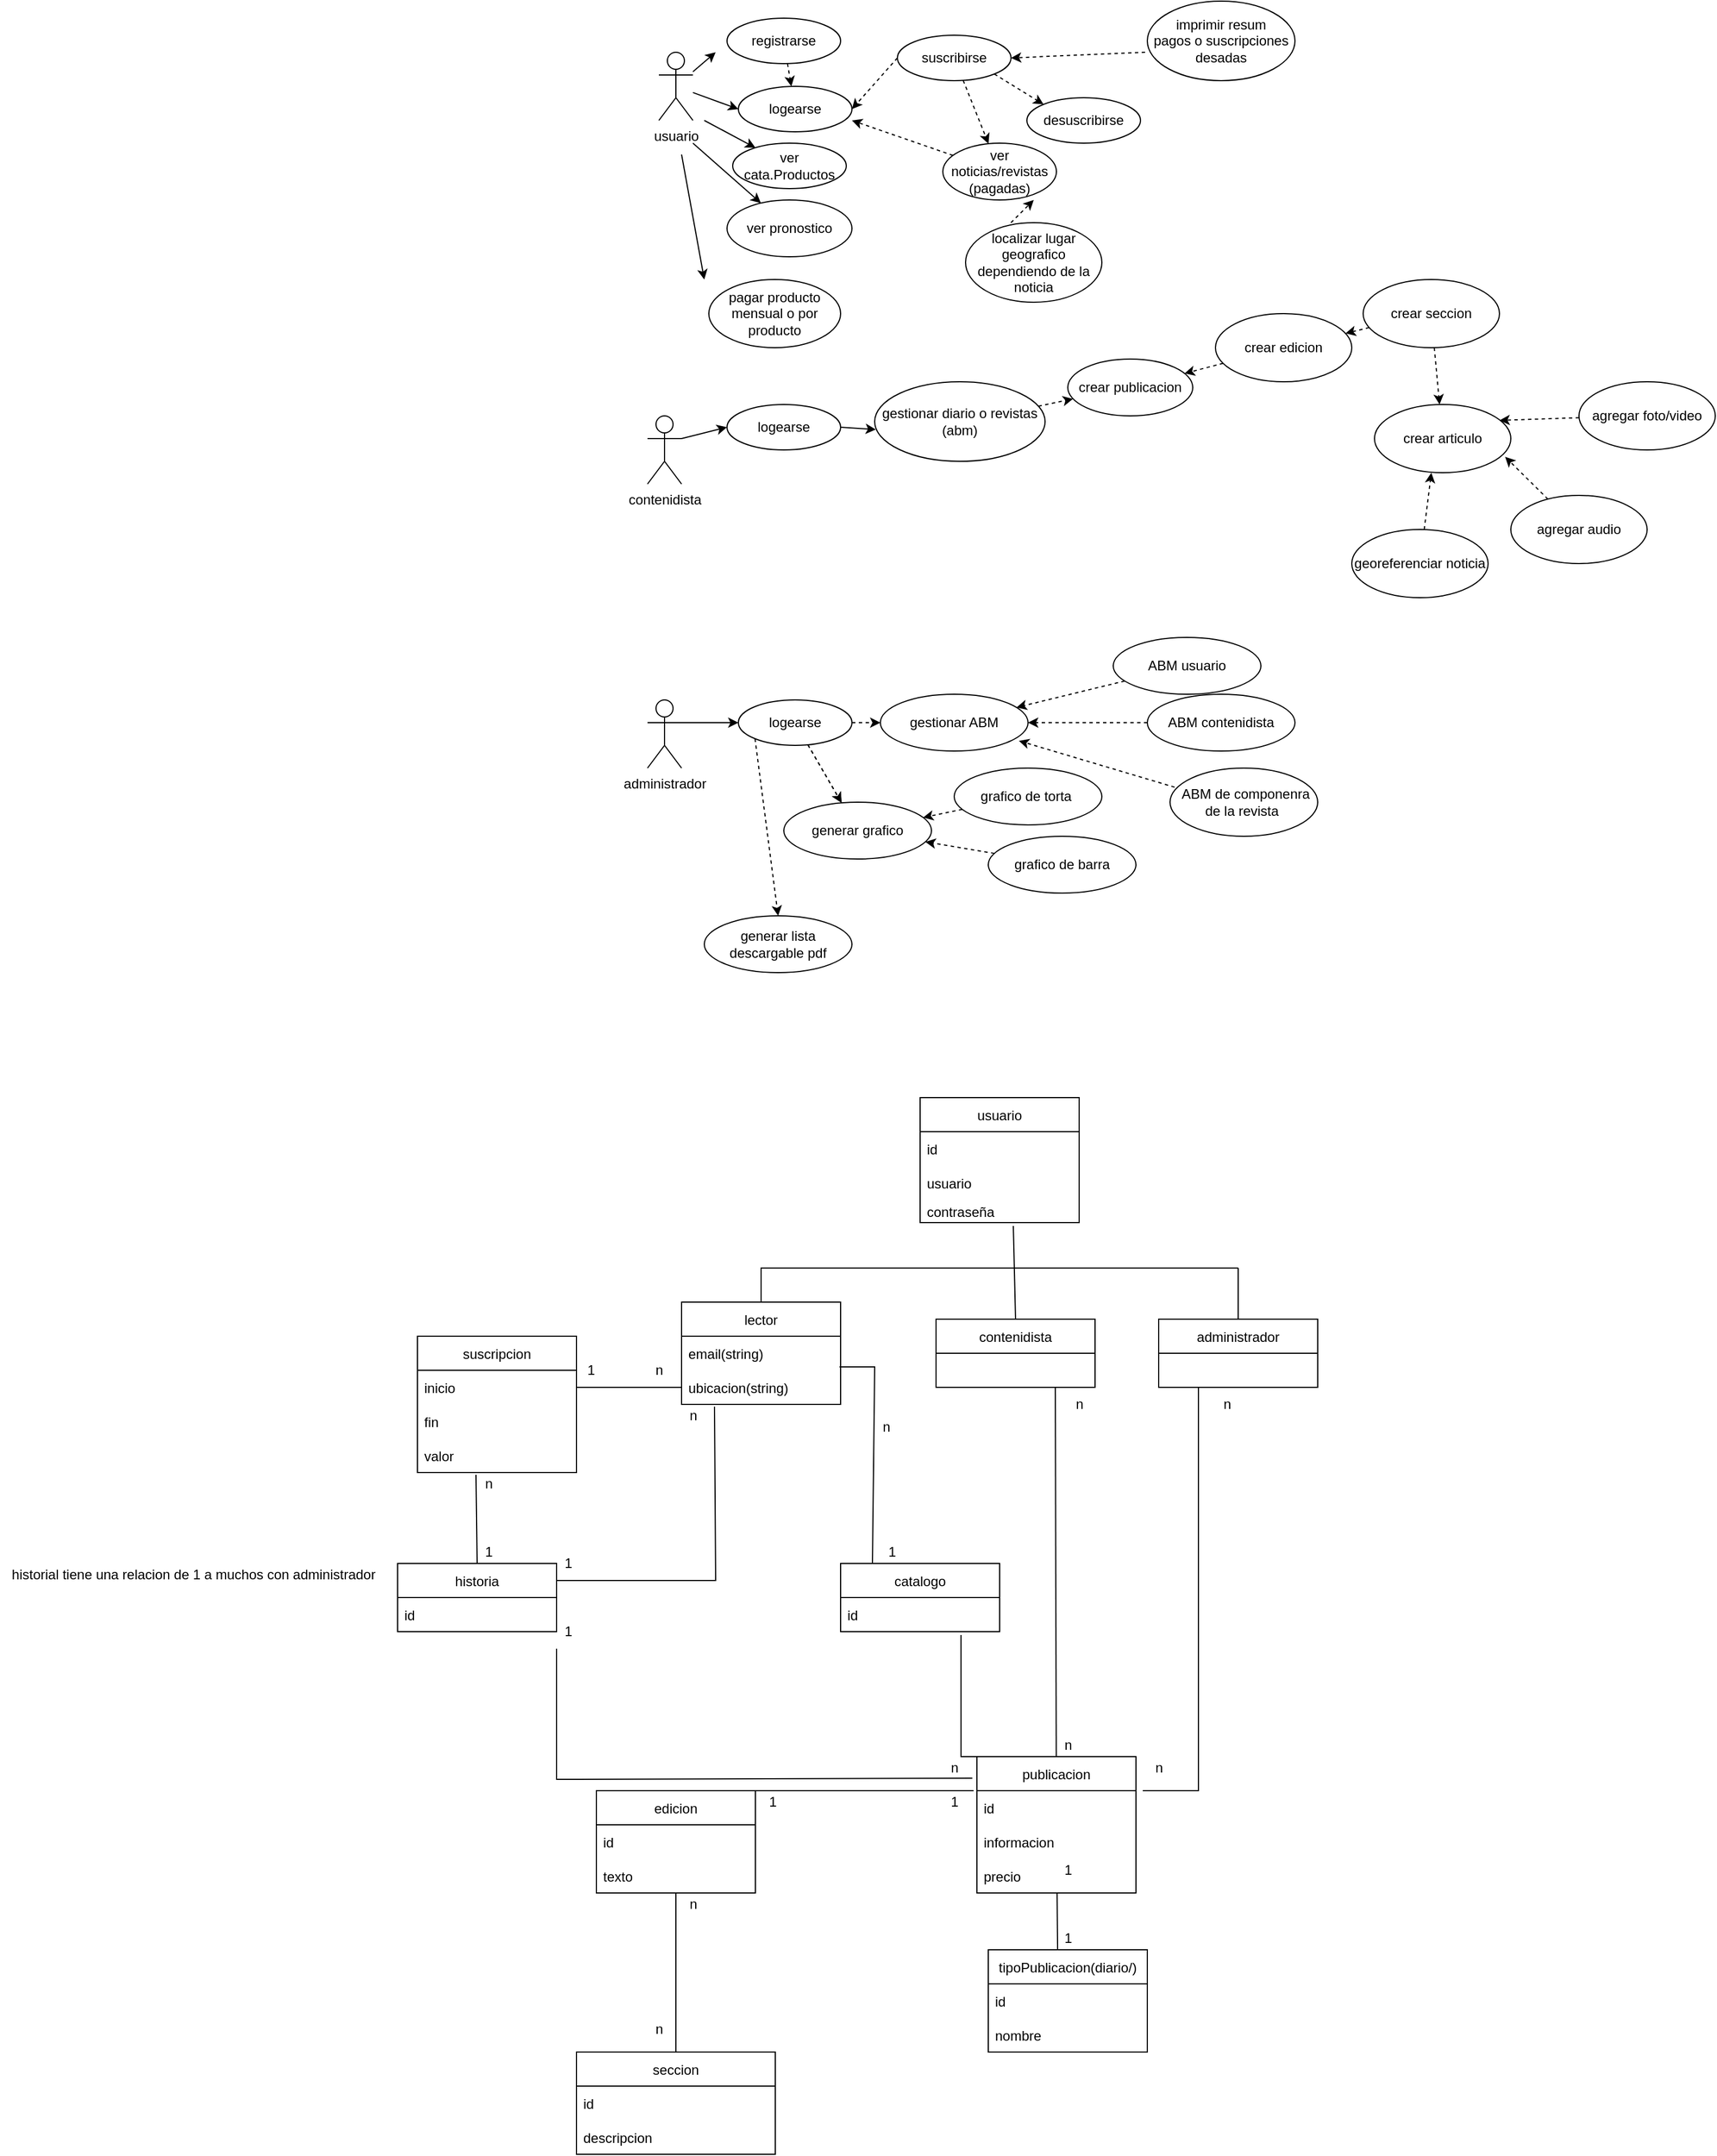 <mxfile version="18.1.1" type="device"><diagram id="THn4o8wY6ySCoIW1aiq6" name="Page-1"><mxGraphModel dx="1664" dy="442" grid="1" gridSize="10" guides="1" tooltips="1" connect="1" arrows="1" fold="1" page="1" pageScale="1" pageWidth="827" pageHeight="1169" math="0" shadow="0"><root><mxCell id="0"/><mxCell id="1" parent="0"/><mxCell id="rPVQIEFr-Kwsjh4Wo6Wj-1" value="usuario" style="shape=umlActor;verticalLabelPosition=bottom;verticalAlign=top;html=1;outlineConnect=0;" vertex="1" parent="1"><mxGeometry x="30" y="50" width="30" height="60" as="geometry"/></mxCell><mxCell id="rPVQIEFr-Kwsjh4Wo6Wj-22" value="" style="edgeStyle=none;rounded=0;orthogonalLoop=1;jettySize=auto;html=1;dashed=1;startArrow=none;startFill=0;" edge="1" parent="1" source="rPVQIEFr-Kwsjh4Wo6Wj-3" target="rPVQIEFr-Kwsjh4Wo6Wj-4"><mxGeometry relative="1" as="geometry"/></mxCell><mxCell id="rPVQIEFr-Kwsjh4Wo6Wj-3" value="registrarse" style="ellipse;whiteSpace=wrap;html=1;align=center;newEdgeStyle={&quot;edgeStyle&quot;:&quot;entityRelationEdgeStyle&quot;,&quot;startArrow&quot;:&quot;none&quot;,&quot;endArrow&quot;:&quot;none&quot;,&quot;segment&quot;:10,&quot;curved&quot;:1};treeFolding=1;treeMoving=1;" vertex="1" parent="1"><mxGeometry x="90" y="20" width="100" height="40" as="geometry"/></mxCell><mxCell id="rPVQIEFr-Kwsjh4Wo6Wj-4" value="logearse" style="ellipse;whiteSpace=wrap;html=1;align=center;newEdgeStyle={&quot;edgeStyle&quot;:&quot;entityRelationEdgeStyle&quot;,&quot;startArrow&quot;:&quot;none&quot;,&quot;endArrow&quot;:&quot;none&quot;,&quot;segment&quot;:10,&quot;curved&quot;:1};treeFolding=1;treeMoving=1;" vertex="1" parent="1"><mxGeometry x="100" y="80" width="100" height="40" as="geometry"/></mxCell><mxCell id="rPVQIEFr-Kwsjh4Wo6Wj-5" value="ver cata.Productos" style="ellipse;whiteSpace=wrap;html=1;align=center;newEdgeStyle={&quot;edgeStyle&quot;:&quot;entityRelationEdgeStyle&quot;,&quot;startArrow&quot;:&quot;none&quot;,&quot;endArrow&quot;:&quot;none&quot;,&quot;segment&quot;:10,&quot;curved&quot;:1};treeFolding=1;treeMoving=1;" vertex="1" parent="1"><mxGeometry x="95" y="130" width="100" height="40" as="geometry"/></mxCell><mxCell id="rPVQIEFr-Kwsjh4Wo6Wj-26" value="" style="edgeStyle=none;rounded=0;orthogonalLoop=1;jettySize=auto;html=1;dashed=1;startArrow=none;startFill=0;" edge="1" parent="1" source="rPVQIEFr-Kwsjh4Wo6Wj-6" target="rPVQIEFr-Kwsjh4Wo6Wj-9"><mxGeometry relative="1" as="geometry"/></mxCell><mxCell id="rPVQIEFr-Kwsjh4Wo6Wj-6" value="suscribirse" style="ellipse;whiteSpace=wrap;html=1;align=center;newEdgeStyle={&quot;edgeStyle&quot;:&quot;entityRelationEdgeStyle&quot;,&quot;startArrow&quot;:&quot;none&quot;,&quot;endArrow&quot;:&quot;none&quot;,&quot;segment&quot;:10,&quot;curved&quot;:1};treeFolding=1;treeMoving=1;" vertex="1" parent="1"><mxGeometry x="240" y="35" width="100" height="40" as="geometry"/></mxCell><mxCell id="rPVQIEFr-Kwsjh4Wo6Wj-7" value="desuscribirse" style="ellipse;whiteSpace=wrap;html=1;align=center;newEdgeStyle={&quot;edgeStyle&quot;:&quot;entityRelationEdgeStyle&quot;,&quot;startArrow&quot;:&quot;none&quot;,&quot;endArrow&quot;:&quot;none&quot;,&quot;segment&quot;:10,&quot;curved&quot;:1};treeFolding=1;treeMoving=1;" vertex="1" parent="1"><mxGeometry x="354" y="90" width="100" height="40" as="geometry"/></mxCell><mxCell id="rPVQIEFr-Kwsjh4Wo6Wj-8" value="pagar producto mensual o por producto" style="ellipse;whiteSpace=wrap;html=1;align=center;newEdgeStyle={&quot;edgeStyle&quot;:&quot;entityRelationEdgeStyle&quot;,&quot;startArrow&quot;:&quot;none&quot;,&quot;endArrow&quot;:&quot;none&quot;,&quot;segment&quot;:10,&quot;curved&quot;:1};treeFolding=1;treeMoving=1;" vertex="1" parent="1"><mxGeometry x="74" y="250" width="116" height="60" as="geometry"/></mxCell><mxCell id="rPVQIEFr-Kwsjh4Wo6Wj-25" value="" style="edgeStyle=none;rounded=0;orthogonalLoop=1;jettySize=auto;html=1;dashed=1;startArrow=none;startFill=0;entryX=1;entryY=0.75;entryDx=0;entryDy=0;entryPerimeter=0;" edge="1" parent="1" source="rPVQIEFr-Kwsjh4Wo6Wj-9" target="rPVQIEFr-Kwsjh4Wo6Wj-4"><mxGeometry relative="1" as="geometry"/></mxCell><mxCell id="rPVQIEFr-Kwsjh4Wo6Wj-9" value="ver noticias/revistas&lt;br&gt;(pagadas)" style="ellipse;whiteSpace=wrap;html=1;align=center;newEdgeStyle={&quot;edgeStyle&quot;:&quot;entityRelationEdgeStyle&quot;,&quot;startArrow&quot;:&quot;none&quot;,&quot;endArrow&quot;:&quot;none&quot;,&quot;segment&quot;:10,&quot;curved&quot;:1};treeFolding=1;treeMoving=1;" vertex="1" parent="1"><mxGeometry x="280" y="130" width="100" height="50" as="geometry"/></mxCell><mxCell id="rPVQIEFr-Kwsjh4Wo6Wj-10" value="imprimir resum&lt;br&gt;pagos o suscripciones desadas" style="ellipse;whiteSpace=wrap;html=1;align=center;newEdgeStyle={&quot;edgeStyle&quot;:&quot;entityRelationEdgeStyle&quot;,&quot;startArrow&quot;:&quot;none&quot;,&quot;endArrow&quot;:&quot;none&quot;,&quot;segment&quot;:10,&quot;curved&quot;:1};treeFolding=1;treeMoving=1;" vertex="1" parent="1"><mxGeometry x="460" y="5" width="130" height="70" as="geometry"/></mxCell><mxCell id="rPVQIEFr-Kwsjh4Wo6Wj-11" value="ver pronostico" style="ellipse;whiteSpace=wrap;html=1;align=center;newEdgeStyle={&quot;edgeStyle&quot;:&quot;entityRelationEdgeStyle&quot;,&quot;startArrow&quot;:&quot;none&quot;,&quot;endArrow&quot;:&quot;none&quot;,&quot;segment&quot;:10,&quot;curved&quot;:1};treeFolding=1;treeMoving=1;" vertex="1" parent="1"><mxGeometry x="90" y="180" width="110" height="50" as="geometry"/></mxCell><mxCell id="rPVQIEFr-Kwsjh4Wo6Wj-12" value="localizar lugar geografico dependiendo de la noticia" style="ellipse;whiteSpace=wrap;html=1;align=center;newEdgeStyle={&quot;edgeStyle&quot;:&quot;entityRelationEdgeStyle&quot;,&quot;startArrow&quot;:&quot;none&quot;,&quot;endArrow&quot;:&quot;none&quot;,&quot;segment&quot;:10,&quot;curved&quot;:1};treeFolding=1;treeMoving=1;" vertex="1" parent="1"><mxGeometry x="300" y="200" width="120" height="70" as="geometry"/></mxCell><mxCell id="rPVQIEFr-Kwsjh4Wo6Wj-29" value="" style="edgeStyle=none;rounded=0;orthogonalLoop=1;jettySize=auto;html=1;dashed=1;startArrow=none;startFill=0;exitX=1;exitY=1;exitDx=0;exitDy=0;entryX=0;entryY=0;entryDx=0;entryDy=0;" edge="1" parent="1" source="rPVQIEFr-Kwsjh4Wo6Wj-6" target="rPVQIEFr-Kwsjh4Wo6Wj-7"><mxGeometry relative="1" as="geometry"><mxPoint x="349.638" y="67.598" as="sourcePoint"/><mxPoint x="424.324" y="63.169" as="targetPoint"/></mxGeometry></mxCell><mxCell id="rPVQIEFr-Kwsjh4Wo6Wj-34" value="" style="edgeStyle=none;rounded=0;orthogonalLoop=1;jettySize=auto;html=1;dashed=1;startArrow=none;startFill=0;exitX=-0.015;exitY=0.643;exitDx=0;exitDy=0;entryX=1;entryY=0.5;entryDx=0;entryDy=0;exitPerimeter=0;" edge="1" parent="1" source="rPVQIEFr-Kwsjh4Wo6Wj-10" target="rPVQIEFr-Kwsjh4Wo6Wj-6"><mxGeometry relative="1" as="geometry"><mxPoint x="339.291" y="77.369" as="sourcePoint"/><mxPoint x="408.525" y="99.343" as="targetPoint"/><Array as="points"/></mxGeometry></mxCell><mxCell id="rPVQIEFr-Kwsjh4Wo6Wj-35" value="" style="edgeStyle=none;rounded=0;orthogonalLoop=1;jettySize=auto;html=1;dashed=1;startArrow=none;startFill=0;exitX=0;exitY=0.5;exitDx=0;exitDy=0;entryX=1;entryY=0.5;entryDx=0;entryDy=0;" edge="1" parent="1" source="rPVQIEFr-Kwsjh4Wo6Wj-6" target="rPVQIEFr-Kwsjh4Wo6Wj-4"><mxGeometry relative="1" as="geometry"><mxPoint x="349.291" y="87.369" as="sourcePoint"/><mxPoint x="418.525" y="109.343" as="targetPoint"/></mxGeometry></mxCell><mxCell id="rPVQIEFr-Kwsjh4Wo6Wj-37" value="" style="edgeStyle=none;rounded=0;orthogonalLoop=1;jettySize=auto;html=1;dashed=1;startArrow=none;startFill=0;exitX=0.333;exitY=0;exitDx=0;exitDy=0;exitPerimeter=0;" edge="1" parent="1" source="rPVQIEFr-Kwsjh4Wo6Wj-12"><mxGeometry relative="1" as="geometry"><mxPoint x="369.291" y="107.369" as="sourcePoint"/><mxPoint x="360" y="180" as="targetPoint"/></mxGeometry></mxCell><mxCell id="rPVQIEFr-Kwsjh4Wo6Wj-39" value="" style="edgeStyle=none;rounded=0;orthogonalLoop=1;jettySize=auto;html=1;startArrow=none;startFill=0;entryX=0;entryY=0.5;entryDx=0;entryDy=0;" edge="1" parent="1" source="rPVQIEFr-Kwsjh4Wo6Wj-1" target="rPVQIEFr-Kwsjh4Wo6Wj-4"><mxGeometry relative="1" as="geometry"><mxPoint x="124.788" y="111.46" as="sourcePoint"/><mxPoint x="80" y="102.857" as="targetPoint"/></mxGeometry></mxCell><mxCell id="rPVQIEFr-Kwsjh4Wo6Wj-40" value="" style="edgeStyle=none;rounded=0;orthogonalLoop=1;jettySize=auto;html=1;startArrow=none;startFill=0;" edge="1" parent="1" target="rPVQIEFr-Kwsjh4Wo6Wj-5"><mxGeometry relative="1" as="geometry"><mxPoint x="70" y="110" as="sourcePoint"/><mxPoint x="110" y="110" as="targetPoint"/></mxGeometry></mxCell><mxCell id="rPVQIEFr-Kwsjh4Wo6Wj-41" value="" style="edgeStyle=none;rounded=0;orthogonalLoop=1;jettySize=auto;html=1;startArrow=none;startFill=0;" edge="1" parent="1" target="rPVQIEFr-Kwsjh4Wo6Wj-11"><mxGeometry relative="1" as="geometry"><mxPoint x="60" y="130" as="sourcePoint"/><mxPoint x="120" y="120" as="targetPoint"/></mxGeometry></mxCell><mxCell id="rPVQIEFr-Kwsjh4Wo6Wj-42" value="" style="edgeStyle=none;rounded=0;orthogonalLoop=1;jettySize=auto;html=1;startArrow=none;startFill=0;" edge="1" parent="1" source="rPVQIEFr-Kwsjh4Wo6Wj-1"><mxGeometry relative="1" as="geometry"><mxPoint x="90" y="115.455" as="sourcePoint"/><mxPoint x="80" y="50" as="targetPoint"/></mxGeometry></mxCell><mxCell id="rPVQIEFr-Kwsjh4Wo6Wj-43" value="contenidista" style="shape=umlActor;verticalLabelPosition=bottom;verticalAlign=top;html=1;outlineConnect=0;" vertex="1" parent="1"><mxGeometry x="20" y="370" width="30" height="60" as="geometry"/></mxCell><mxCell id="rPVQIEFr-Kwsjh4Wo6Wj-48" value="logearse" style="ellipse;whiteSpace=wrap;html=1;align=center;newEdgeStyle={&quot;edgeStyle&quot;:&quot;entityRelationEdgeStyle&quot;,&quot;startArrow&quot;:&quot;none&quot;,&quot;endArrow&quot;:&quot;none&quot;,&quot;segment&quot;:10,&quot;curved&quot;:1};treeFolding=1;treeMoving=1;" vertex="1" parent="1"><mxGeometry x="90" y="360" width="100" height="40" as="geometry"/></mxCell><mxCell id="rPVQIEFr-Kwsjh4Wo6Wj-49" value="" style="edgeStyle=none;rounded=0;orthogonalLoop=1;jettySize=auto;html=1;startArrow=none;startFill=0;exitX=1;exitY=0.333;exitDx=0;exitDy=0;exitPerimeter=0;entryX=0;entryY=0.5;entryDx=0;entryDy=0;" edge="1" parent="1" source="rPVQIEFr-Kwsjh4Wo6Wj-43" target="rPVQIEFr-Kwsjh4Wo6Wj-48"><mxGeometry relative="1" as="geometry"><mxPoint x="70" y="140" as="sourcePoint"/><mxPoint x="129.812" y="192.776" as="targetPoint"/></mxGeometry></mxCell><mxCell id="rPVQIEFr-Kwsjh4Wo6Wj-54" value="" style="edgeStyle=none;rounded=0;orthogonalLoop=1;jettySize=auto;html=1;startArrow=none;startFill=0;entryX=0.007;entryY=0.6;entryDx=0;entryDy=0;entryPerimeter=0;exitX=1;exitY=0.5;exitDx=0;exitDy=0;" edge="1" parent="1" source="rPVQIEFr-Kwsjh4Wo6Wj-48" target="rPVQIEFr-Kwsjh4Wo6Wj-51"><mxGeometry relative="1" as="geometry"><Array as="points"/></mxGeometry></mxCell><mxCell id="rPVQIEFr-Kwsjh4Wo6Wj-77" value="" style="edgeStyle=none;rounded=0;orthogonalLoop=1;jettySize=auto;html=1;dashed=1;startArrow=none;startFill=0;" edge="1" parent="1" source="rPVQIEFr-Kwsjh4Wo6Wj-51" target="rPVQIEFr-Kwsjh4Wo6Wj-73"><mxGeometry relative="1" as="geometry"/></mxCell><mxCell id="rPVQIEFr-Kwsjh4Wo6Wj-51" value="gestionar diario o revistas&lt;br&gt;(abm)" style="ellipse;whiteSpace=wrap;html=1;" vertex="1" parent="1"><mxGeometry x="220" y="340" width="150" height="70" as="geometry"/></mxCell><mxCell id="rPVQIEFr-Kwsjh4Wo6Wj-53" value="administrador" style="shape=umlActor;verticalLabelPosition=bottom;verticalAlign=top;html=1;outlineConnect=0;" vertex="1" parent="1"><mxGeometry x="20" y="620" width="30" height="60" as="geometry"/></mxCell><mxCell id="rPVQIEFr-Kwsjh4Wo6Wj-74" value="" style="edgeStyle=none;rounded=0;orthogonalLoop=1;jettySize=auto;html=1;dashed=1;startArrow=none;startFill=0;" edge="1" parent="1" source="rPVQIEFr-Kwsjh4Wo6Wj-56" target="rPVQIEFr-Kwsjh4Wo6Wj-73"><mxGeometry relative="1" as="geometry"/></mxCell><mxCell id="rPVQIEFr-Kwsjh4Wo6Wj-56" value="crear edicion" style="ellipse;whiteSpace=wrap;html=1;" vertex="1" parent="1"><mxGeometry x="520" y="280" width="120" height="60" as="geometry"/></mxCell><mxCell id="rPVQIEFr-Kwsjh4Wo6Wj-62" value="" style="edgeStyle=none;rounded=0;orthogonalLoop=1;jettySize=auto;html=1;dashed=1;startArrow=none;startFill=0;entryX=0.417;entryY=1;entryDx=0;entryDy=0;entryPerimeter=0;" edge="1" parent="1" source="rPVQIEFr-Kwsjh4Wo6Wj-61" target="rPVQIEFr-Kwsjh4Wo6Wj-75"><mxGeometry relative="1" as="geometry"/></mxCell><mxCell id="rPVQIEFr-Kwsjh4Wo6Wj-61" value="georeferenciar noticia" style="ellipse;whiteSpace=wrap;html=1;" vertex="1" parent="1"><mxGeometry x="640" y="470" width="120" height="60" as="geometry"/></mxCell><mxCell id="rPVQIEFr-Kwsjh4Wo6Wj-64" value="" style="edgeStyle=none;rounded=0;orthogonalLoop=1;jettySize=auto;html=1;dashed=1;startArrow=none;startFill=0;" edge="1" parent="1" source="rPVQIEFr-Kwsjh4Wo6Wj-63" target="rPVQIEFr-Kwsjh4Wo6Wj-56"><mxGeometry relative="1" as="geometry"/></mxCell><mxCell id="rPVQIEFr-Kwsjh4Wo6Wj-76" value="" style="edgeStyle=none;rounded=0;orthogonalLoop=1;jettySize=auto;html=1;dashed=1;startArrow=none;startFill=0;" edge="1" parent="1" source="rPVQIEFr-Kwsjh4Wo6Wj-63" target="rPVQIEFr-Kwsjh4Wo6Wj-75"><mxGeometry relative="1" as="geometry"/></mxCell><mxCell id="rPVQIEFr-Kwsjh4Wo6Wj-63" value="crear seccion" style="ellipse;whiteSpace=wrap;html=1;" vertex="1" parent="1"><mxGeometry x="650" y="250" width="120" height="60" as="geometry"/></mxCell><mxCell id="rPVQIEFr-Kwsjh4Wo6Wj-68" value="" style="edgeStyle=none;rounded=0;orthogonalLoop=1;jettySize=auto;html=1;dashed=1;startArrow=none;startFill=0;entryX=0.917;entryY=0.233;entryDx=0;entryDy=0;entryPerimeter=0;" edge="1" parent="1" source="rPVQIEFr-Kwsjh4Wo6Wj-65" target="rPVQIEFr-Kwsjh4Wo6Wj-75"><mxGeometry relative="1" as="geometry"/></mxCell><mxCell id="rPVQIEFr-Kwsjh4Wo6Wj-65" value="agregar foto/video&lt;span style=&quot;color: rgba(0, 0, 0, 0); font-family: monospace; font-size: 0px; text-align: start;&quot;&gt;%3CmxGraphModel%3E%3Croot%3E%3CmxCell%20id%3D%220%22%2F%3E%3CmxCell%20id%3D%221%22%20parent%3D%220%22%2F%3E%3CmxCell%20id%3D%222%22%20value%3D%22crear%20noticias%22%20style%3D%22ellipse%3BwhiteSpace%3Dwrap%3Bhtml%3D1%3B%22%20vertex%3D%221%22%20parent%3D%221%22%3E%3CmxGeometry%20x%3D%22590%22%20y%3D%22270%22%20width%3D%22120%22%20height%3D%2260%22%20as%3D%22geometry%22%2F%3E%3C%2FmxCell%3E%3C%2Froot%3E%3C%2FmxGraphModel%3E&lt;/span&gt;" style="ellipse;whiteSpace=wrap;html=1;" vertex="1" parent="1"><mxGeometry x="840" y="340" width="120" height="60" as="geometry"/></mxCell><mxCell id="rPVQIEFr-Kwsjh4Wo6Wj-67" value="" style="edgeStyle=none;rounded=0;orthogonalLoop=1;jettySize=auto;html=1;dashed=1;startArrow=none;startFill=0;entryX=0.958;entryY=0.767;entryDx=0;entryDy=0;entryPerimeter=0;" edge="1" parent="1" source="rPVQIEFr-Kwsjh4Wo6Wj-66" target="rPVQIEFr-Kwsjh4Wo6Wj-75"><mxGeometry relative="1" as="geometry"/></mxCell><mxCell id="rPVQIEFr-Kwsjh4Wo6Wj-66" value="agregar audio" style="ellipse;whiteSpace=wrap;html=1;" vertex="1" parent="1"><mxGeometry x="780" y="440" width="120" height="60" as="geometry"/></mxCell><mxCell id="rPVQIEFr-Kwsjh4Wo6Wj-84" value="" style="edgeStyle=none;rounded=0;orthogonalLoop=1;jettySize=auto;html=1;dashed=1;startArrow=none;startFill=0;" edge="1" parent="1" source="rPVQIEFr-Kwsjh4Wo6Wj-69" target="rPVQIEFr-Kwsjh4Wo6Wj-80"><mxGeometry relative="1" as="geometry"/></mxCell><mxCell id="rPVQIEFr-Kwsjh4Wo6Wj-89" value="" style="edgeStyle=none;rounded=0;orthogonalLoop=1;jettySize=auto;html=1;dashed=1;startArrow=none;startFill=0;" edge="1" parent="1" source="rPVQIEFr-Kwsjh4Wo6Wj-69" target="rPVQIEFr-Kwsjh4Wo6Wj-88"><mxGeometry relative="1" as="geometry"/></mxCell><mxCell id="rPVQIEFr-Kwsjh4Wo6Wj-97" value="" style="edgeStyle=none;rounded=0;orthogonalLoop=1;jettySize=auto;html=1;dashed=1;startArrow=none;startFill=0;" edge="1" parent="1" source="rPVQIEFr-Kwsjh4Wo6Wj-69" target="rPVQIEFr-Kwsjh4Wo6Wj-88"><mxGeometry relative="1" as="geometry"/></mxCell><mxCell id="rPVQIEFr-Kwsjh4Wo6Wj-69" value="logearse" style="ellipse;whiteSpace=wrap;html=1;align=center;newEdgeStyle={&quot;edgeStyle&quot;:&quot;entityRelationEdgeStyle&quot;,&quot;startArrow&quot;:&quot;none&quot;,&quot;endArrow&quot;:&quot;none&quot;,&quot;segment&quot;:10,&quot;curved&quot;:1};treeFolding=1;treeMoving=1;" vertex="1" parent="1"><mxGeometry x="100" y="620" width="100" height="40" as="geometry"/></mxCell><mxCell id="rPVQIEFr-Kwsjh4Wo6Wj-70" value="" style="edgeStyle=none;rounded=0;orthogonalLoop=1;jettySize=auto;html=1;startArrow=none;startFill=0;entryX=0;entryY=0.5;entryDx=0;entryDy=0;exitX=1;exitY=0.333;exitDx=0;exitDy=0;exitPerimeter=0;" edge="1" parent="1" source="rPVQIEFr-Kwsjh4Wo6Wj-53" target="rPVQIEFr-Kwsjh4Wo6Wj-69"><mxGeometry relative="1" as="geometry"><mxPoint x="60" y="630" as="sourcePoint"/><mxPoint x="100" y="390" as="targetPoint"/></mxGeometry></mxCell><mxCell id="rPVQIEFr-Kwsjh4Wo6Wj-71" value="" style="edgeStyle=none;rounded=0;orthogonalLoop=1;jettySize=auto;html=1;startArrow=none;startFill=0;" edge="1" parent="1"><mxGeometry relative="1" as="geometry"><mxPoint x="50" y="140" as="sourcePoint"/><mxPoint x="70" y="250" as="targetPoint"/></mxGeometry></mxCell><mxCell id="rPVQIEFr-Kwsjh4Wo6Wj-73" value="crear publicacion" style="ellipse;whiteSpace=wrap;html=1;" vertex="1" parent="1"><mxGeometry x="390" y="320" width="110" height="50" as="geometry"/></mxCell><mxCell id="rPVQIEFr-Kwsjh4Wo6Wj-75" value="crear articulo" style="ellipse;whiteSpace=wrap;html=1;" vertex="1" parent="1"><mxGeometry x="660" y="360" width="120" height="60" as="geometry"/></mxCell><mxCell id="rPVQIEFr-Kwsjh4Wo6Wj-80" value="gestionar ABM&lt;br&gt;" style="ellipse;whiteSpace=wrap;html=1;" vertex="1" parent="1"><mxGeometry x="225" y="615" width="130" height="50" as="geometry"/></mxCell><mxCell id="rPVQIEFr-Kwsjh4Wo6Wj-81" value="&amp;nbsp;ABM de componenra de la revista&amp;nbsp;" style="ellipse;whiteSpace=wrap;html=1;" vertex="1" parent="1"><mxGeometry x="480" y="680" width="130" height="60" as="geometry"/></mxCell><mxCell id="rPVQIEFr-Kwsjh4Wo6Wj-86" value="" style="edgeStyle=none;rounded=0;orthogonalLoop=1;jettySize=auto;html=1;dashed=1;startArrow=none;startFill=0;" edge="1" parent="1" source="rPVQIEFr-Kwsjh4Wo6Wj-82" target="rPVQIEFr-Kwsjh4Wo6Wj-80"><mxGeometry relative="1" as="geometry"/></mxCell><mxCell id="rPVQIEFr-Kwsjh4Wo6Wj-82" value="ABM contenidista" style="ellipse;whiteSpace=wrap;html=1;" vertex="1" parent="1"><mxGeometry x="460" y="615" width="130" height="50" as="geometry"/></mxCell><mxCell id="rPVQIEFr-Kwsjh4Wo6Wj-85" value="" style="edgeStyle=none;rounded=0;orthogonalLoop=1;jettySize=auto;html=1;dashed=1;startArrow=none;startFill=0;" edge="1" parent="1" source="rPVQIEFr-Kwsjh4Wo6Wj-83" target="rPVQIEFr-Kwsjh4Wo6Wj-80"><mxGeometry relative="1" as="geometry"/></mxCell><mxCell id="rPVQIEFr-Kwsjh4Wo6Wj-83" value="ABM usuario" style="ellipse;whiteSpace=wrap;html=1;" vertex="1" parent="1"><mxGeometry x="430" y="565" width="130" height="50" as="geometry"/></mxCell><mxCell id="rPVQIEFr-Kwsjh4Wo6Wj-87" value="" style="edgeStyle=none;rounded=0;orthogonalLoop=1;jettySize=auto;html=1;dashed=1;startArrow=none;startFill=0;exitX=0.031;exitY=0.28;exitDx=0;exitDy=0;exitPerimeter=0;entryX=0.938;entryY=0.82;entryDx=0;entryDy=0;entryPerimeter=0;" edge="1" parent="1" source="rPVQIEFr-Kwsjh4Wo6Wj-81" target="rPVQIEFr-Kwsjh4Wo6Wj-80"><mxGeometry relative="1" as="geometry"><mxPoint x="401.677" y="659.357" as="sourcePoint"/><mxPoint x="363.257" y="655.751" as="targetPoint"/></mxGeometry></mxCell><mxCell id="rPVQIEFr-Kwsjh4Wo6Wj-88" value="generar grafico" style="ellipse;whiteSpace=wrap;html=1;" vertex="1" parent="1"><mxGeometry x="140" y="710" width="130" height="50" as="geometry"/></mxCell><mxCell id="rPVQIEFr-Kwsjh4Wo6Wj-92" value="" style="edgeStyle=none;rounded=0;orthogonalLoop=1;jettySize=auto;html=1;dashed=1;startArrow=none;startFill=0;" edge="1" parent="1" source="rPVQIEFr-Kwsjh4Wo6Wj-90" target="rPVQIEFr-Kwsjh4Wo6Wj-88"><mxGeometry relative="1" as="geometry"/></mxCell><mxCell id="rPVQIEFr-Kwsjh4Wo6Wj-90" value="grafico de torta&amp;nbsp;" style="ellipse;whiteSpace=wrap;html=1;" vertex="1" parent="1"><mxGeometry x="290" y="680" width="130" height="50" as="geometry"/></mxCell><mxCell id="rPVQIEFr-Kwsjh4Wo6Wj-93" value="" style="edgeStyle=none;rounded=0;orthogonalLoop=1;jettySize=auto;html=1;dashed=1;startArrow=none;startFill=0;" edge="1" parent="1" source="rPVQIEFr-Kwsjh4Wo6Wj-91" target="rPVQIEFr-Kwsjh4Wo6Wj-88"><mxGeometry relative="1" as="geometry"/></mxCell><mxCell id="rPVQIEFr-Kwsjh4Wo6Wj-91" value="grafico de barra" style="ellipse;whiteSpace=wrap;html=1;" vertex="1" parent="1"><mxGeometry x="320" y="740" width="130" height="50" as="geometry"/></mxCell><mxCell id="rPVQIEFr-Kwsjh4Wo6Wj-94" value="generar lista descargable pdf" style="ellipse;whiteSpace=wrap;html=1;" vertex="1" parent="1"><mxGeometry x="70" y="810" width="130" height="50" as="geometry"/></mxCell><mxCell id="rPVQIEFr-Kwsjh4Wo6Wj-98" value="" style="edgeStyle=none;rounded=0;orthogonalLoop=1;jettySize=auto;html=1;dashed=1;startArrow=none;startFill=0;exitX=0;exitY=1;exitDx=0;exitDy=0;entryX=0.5;entryY=0;entryDx=0;entryDy=0;" edge="1" parent="1" source="rPVQIEFr-Kwsjh4Wo6Wj-69" target="rPVQIEFr-Kwsjh4Wo6Wj-94"><mxGeometry relative="1" as="geometry"><mxPoint x="171.141" y="669.497" as="sourcePoint"/><mxPoint x="200.872" y="720.598" as="targetPoint"/></mxGeometry></mxCell><mxCell id="rPVQIEFr-Kwsjh4Wo6Wj-99" value="usuario" style="swimlane;fontStyle=0;childLayout=stackLayout;horizontal=1;startSize=30;horizontalStack=0;resizeParent=1;resizeParentMax=0;resizeLast=0;collapsible=1;marginBottom=0;" vertex="1" parent="1"><mxGeometry x="260" y="970" width="140" height="110" as="geometry"/></mxCell><mxCell id="rPVQIEFr-Kwsjh4Wo6Wj-100" value="id" style="text;strokeColor=none;fillColor=none;align=left;verticalAlign=middle;spacingLeft=4;spacingRight=4;overflow=hidden;points=[[0,0.5],[1,0.5]];portConstraint=eastwest;rotatable=0;" vertex="1" parent="rPVQIEFr-Kwsjh4Wo6Wj-99"><mxGeometry y="30" width="140" height="30" as="geometry"/></mxCell><mxCell id="rPVQIEFr-Kwsjh4Wo6Wj-101" value="usuario" style="text;strokeColor=none;fillColor=none;align=left;verticalAlign=middle;spacingLeft=4;spacingRight=4;overflow=hidden;points=[[0,0.5],[1,0.5]];portConstraint=eastwest;rotatable=0;" vertex="1" parent="rPVQIEFr-Kwsjh4Wo6Wj-99"><mxGeometry y="60" width="140" height="30" as="geometry"/></mxCell><mxCell id="rPVQIEFr-Kwsjh4Wo6Wj-102" value="contraseña" style="text;strokeColor=none;fillColor=none;align=left;verticalAlign=middle;spacingLeft=4;spacingRight=4;overflow=hidden;points=[[0,0.5],[1,0.5]];portConstraint=eastwest;rotatable=0;" vertex="1" parent="rPVQIEFr-Kwsjh4Wo6Wj-99"><mxGeometry y="90" width="140" height="20" as="geometry"/></mxCell><mxCell id="rPVQIEFr-Kwsjh4Wo6Wj-118" style="edgeStyle=none;rounded=0;orthogonalLoop=1;jettySize=auto;html=1;exitX=0.5;exitY=0;exitDx=0;exitDy=0;startArrow=none;startFill=0;endArrow=none;endFill=0;" edge="1" parent="1" source="rPVQIEFr-Kwsjh4Wo6Wj-103"><mxGeometry relative="1" as="geometry"><mxPoint x="540" y="1120" as="targetPoint"/></mxGeometry></mxCell><mxCell id="rPVQIEFr-Kwsjh4Wo6Wj-187" style="edgeStyle=none;rounded=0;orthogonalLoop=1;jettySize=auto;html=1;exitX=0.25;exitY=1;exitDx=0;exitDy=0;entryX=1.043;entryY=0;entryDx=0;entryDy=0;entryPerimeter=0;startArrow=none;startFill=0;endArrow=none;endFill=0;" edge="1" parent="1" source="rPVQIEFr-Kwsjh4Wo6Wj-103" target="rPVQIEFr-Kwsjh4Wo6Wj-173"><mxGeometry relative="1" as="geometry"><Array as="points"><mxPoint x="505" y="1580"/></Array></mxGeometry></mxCell><mxCell id="rPVQIEFr-Kwsjh4Wo6Wj-103" value="administrador" style="swimlane;fontStyle=0;childLayout=stackLayout;horizontal=1;startSize=30;horizontalStack=0;resizeParent=1;resizeParentMax=0;resizeLast=0;collapsible=1;marginBottom=0;" vertex="1" parent="1"><mxGeometry x="470" y="1165" width="140" height="60" as="geometry"/></mxCell><mxCell id="rPVQIEFr-Kwsjh4Wo6Wj-117" style="edgeStyle=none;rounded=0;orthogonalLoop=1;jettySize=auto;html=1;exitX=0.5;exitY=0;exitDx=0;exitDy=0;startArrow=none;startFill=0;endArrow=none;endFill=0;entryX=0.586;entryY=1.15;entryDx=0;entryDy=0;entryPerimeter=0;" edge="1" parent="1" source="rPVQIEFr-Kwsjh4Wo6Wj-107" target="rPVQIEFr-Kwsjh4Wo6Wj-102"><mxGeometry relative="1" as="geometry"><mxPoint x="344" y="1120" as="targetPoint"/><mxPoint x="346" y="1165" as="sourcePoint"/></mxGeometry></mxCell><mxCell id="rPVQIEFr-Kwsjh4Wo6Wj-194" style="edgeStyle=none;rounded=0;orthogonalLoop=1;jettySize=auto;html=1;exitX=0.75;exitY=1;exitDx=0;exitDy=0;startArrow=none;startFill=0;endArrow=none;endFill=0;" edge="1" parent="1" source="rPVQIEFr-Kwsjh4Wo6Wj-107" target="rPVQIEFr-Kwsjh4Wo6Wj-172"><mxGeometry relative="1" as="geometry"/></mxCell><mxCell id="rPVQIEFr-Kwsjh4Wo6Wj-107" value="contenidista" style="swimlane;fontStyle=0;childLayout=stackLayout;horizontal=1;startSize=30;horizontalStack=0;resizeParent=1;resizeParentMax=0;resizeLast=0;collapsible=1;marginBottom=0;" vertex="1" parent="1"><mxGeometry x="274" y="1165" width="140" height="60" as="geometry"/></mxCell><mxCell id="rPVQIEFr-Kwsjh4Wo6Wj-116" style="edgeStyle=none;rounded=0;orthogonalLoop=1;jettySize=auto;html=1;exitX=0.5;exitY=0;exitDx=0;exitDy=0;startArrow=none;startFill=0;endArrow=none;endFill=0;" edge="1" parent="1" source="rPVQIEFr-Kwsjh4Wo6Wj-111"><mxGeometry relative="1" as="geometry"><mxPoint x="540" y="1120" as="targetPoint"/><Array as="points"><mxPoint x="120" y="1120"/><mxPoint x="330" y="1120"/><mxPoint x="350" y="1120"/></Array></mxGeometry></mxCell><mxCell id="rPVQIEFr-Kwsjh4Wo6Wj-111" value="lector" style="swimlane;fontStyle=0;childLayout=stackLayout;horizontal=1;startSize=30;horizontalStack=0;resizeParent=1;resizeParentMax=0;resizeLast=0;collapsible=1;marginBottom=0;" vertex="1" parent="1"><mxGeometry x="50" y="1150" width="140" height="90" as="geometry"/></mxCell><mxCell id="rPVQIEFr-Kwsjh4Wo6Wj-113" value="email(string)" style="text;strokeColor=none;fillColor=none;align=left;verticalAlign=middle;spacingLeft=4;spacingRight=4;overflow=hidden;points=[[0,0.5],[1,0.5]];portConstraint=eastwest;rotatable=0;" vertex="1" parent="rPVQIEFr-Kwsjh4Wo6Wj-111"><mxGeometry y="30" width="140" height="30" as="geometry"/></mxCell><mxCell id="rPVQIEFr-Kwsjh4Wo6Wj-114" value="ubicacion(string)" style="text;strokeColor=none;fillColor=none;align=left;verticalAlign=middle;spacingLeft=4;spacingRight=4;overflow=hidden;points=[[0,0.5],[1,0.5]];portConstraint=eastwest;rotatable=0;" vertex="1" parent="rPVQIEFr-Kwsjh4Wo6Wj-111"><mxGeometry y="60" width="140" height="30" as="geometry"/></mxCell><mxCell id="rPVQIEFr-Kwsjh4Wo6Wj-185" style="edgeStyle=none;rounded=0;orthogonalLoop=1;jettySize=auto;html=1;entryX=0.993;entryY=-0.1;entryDx=0;entryDy=0;entryPerimeter=0;startArrow=none;startFill=0;endArrow=none;endFill=0;exitX=0.2;exitY=0.017;exitDx=0;exitDy=0;exitPerimeter=0;" edge="1" parent="1" source="rPVQIEFr-Kwsjh4Wo6Wj-119" target="rPVQIEFr-Kwsjh4Wo6Wj-114"><mxGeometry relative="1" as="geometry"><mxPoint x="210" y="1390" as="sourcePoint"/><Array as="points"><mxPoint x="220" y="1207"/></Array></mxGeometry></mxCell><mxCell id="rPVQIEFr-Kwsjh4Wo6Wj-119" value="catalogo" style="swimlane;fontStyle=0;childLayout=stackLayout;horizontal=1;startSize=30;horizontalStack=0;resizeParent=1;resizeParentMax=0;resizeLast=0;collapsible=1;marginBottom=0;" vertex="1" parent="1"><mxGeometry x="190" y="1380" width="140" height="60" as="geometry"/></mxCell><mxCell id="rPVQIEFr-Kwsjh4Wo6Wj-120" value="id" style="text;strokeColor=none;fillColor=none;align=left;verticalAlign=middle;spacingLeft=4;spacingRight=4;overflow=hidden;points=[[0,0.5],[1,0.5]];portConstraint=eastwest;rotatable=0;" vertex="1" parent="rPVQIEFr-Kwsjh4Wo6Wj-119"><mxGeometry y="30" width="140" height="30" as="geometry"/></mxCell><mxCell id="rPVQIEFr-Kwsjh4Wo6Wj-151" value="" style="edgeStyle=none;rounded=0;orthogonalLoop=1;jettySize=auto;html=1;startArrow=none;startFill=0;endArrow=none;endFill=0;entryX=0.5;entryY=0;entryDx=0;entryDy=0;" edge="1" parent="1" source="rPVQIEFr-Kwsjh4Wo6Wj-137" target="rPVQIEFr-Kwsjh4Wo6Wj-147"><mxGeometry relative="1" as="geometry"><mxPoint x="30" y="1750" as="targetPoint"/></mxGeometry></mxCell><mxCell id="rPVQIEFr-Kwsjh4Wo6Wj-177" style="edgeStyle=none;rounded=0;orthogonalLoop=1;jettySize=auto;html=1;exitX=1;exitY=0;exitDx=0;exitDy=0;entryX=-0.021;entryY=0;entryDx=0;entryDy=0;entryPerimeter=0;startArrow=none;startFill=0;endArrow=none;endFill=0;" edge="1" parent="1" source="rPVQIEFr-Kwsjh4Wo6Wj-137" target="rPVQIEFr-Kwsjh4Wo6Wj-173"><mxGeometry relative="1" as="geometry"/></mxCell><mxCell id="rPVQIEFr-Kwsjh4Wo6Wj-137" value="edicion" style="swimlane;fontStyle=0;childLayout=stackLayout;horizontal=1;startSize=30;horizontalStack=0;resizeParent=1;resizeParentMax=0;resizeLast=0;collapsible=1;marginBottom=0;" vertex="1" parent="1"><mxGeometry x="-25" y="1580" width="140" height="90" as="geometry"/></mxCell><mxCell id="rPVQIEFr-Kwsjh4Wo6Wj-141" value="id" style="text;strokeColor=none;fillColor=none;align=left;verticalAlign=middle;spacingLeft=4;spacingRight=4;overflow=hidden;points=[[0,0.5],[1,0.5]];portConstraint=eastwest;rotatable=0;" vertex="1" parent="rPVQIEFr-Kwsjh4Wo6Wj-137"><mxGeometry y="30" width="140" height="30" as="geometry"/></mxCell><mxCell id="rPVQIEFr-Kwsjh4Wo6Wj-138" value="texto" style="text;strokeColor=none;fillColor=none;align=left;verticalAlign=middle;spacingLeft=4;spacingRight=4;overflow=hidden;points=[[0,0.5],[1,0.5]];portConstraint=eastwest;rotatable=0;" vertex="1" parent="rPVQIEFr-Kwsjh4Wo6Wj-137"><mxGeometry y="60" width="140" height="30" as="geometry"/></mxCell><mxCell id="rPVQIEFr-Kwsjh4Wo6Wj-147" value="seccion" style="swimlane;fontStyle=0;childLayout=stackLayout;horizontal=1;startSize=30;horizontalStack=0;resizeParent=1;resizeParentMax=0;resizeLast=0;collapsible=1;marginBottom=0;" vertex="1" parent="1"><mxGeometry x="-42.5" y="1810" width="175" height="90" as="geometry"/></mxCell><mxCell id="rPVQIEFr-Kwsjh4Wo6Wj-152" value="id" style="text;strokeColor=none;fillColor=none;align=left;verticalAlign=middle;spacingLeft=4;spacingRight=4;overflow=hidden;points=[[0,0.5],[1,0.5]];portConstraint=eastwest;rotatable=0;" vertex="1" parent="rPVQIEFr-Kwsjh4Wo6Wj-147"><mxGeometry y="30" width="175" height="30" as="geometry"/></mxCell><mxCell id="rPVQIEFr-Kwsjh4Wo6Wj-148" value="descripcion" style="text;strokeColor=none;fillColor=none;align=left;verticalAlign=middle;spacingLeft=4;spacingRight=4;overflow=hidden;points=[[0,0.5],[1,0.5]];portConstraint=eastwest;rotatable=0;" vertex="1" parent="rPVQIEFr-Kwsjh4Wo6Wj-147"><mxGeometry y="60" width="175" height="30" as="geometry"/></mxCell><mxCell id="rPVQIEFr-Kwsjh4Wo6Wj-161" value="n" style="text;html=1;align=center;verticalAlign=middle;resizable=0;points=[];autosize=1;strokeColor=none;fillColor=none;" vertex="1" parent="1"><mxGeometry x="50" y="1670" width="20" height="20" as="geometry"/></mxCell><mxCell id="rPVQIEFr-Kwsjh4Wo6Wj-162" value="n" style="text;html=1;align=center;verticalAlign=middle;resizable=0;points=[];autosize=1;strokeColor=none;fillColor=none;" vertex="1" parent="1"><mxGeometry x="20" y="1780" width="20" height="20" as="geometry"/></mxCell><mxCell id="rPVQIEFr-Kwsjh4Wo6Wj-169" value="tipoPublicacion(diario/)" style="swimlane;fontStyle=0;childLayout=stackLayout;horizontal=1;startSize=30;horizontalStack=0;resizeParent=1;resizeParentMax=0;resizeLast=0;collapsible=1;marginBottom=0;" vertex="1" parent="1"><mxGeometry x="320" y="1720" width="140" height="90" as="geometry"/></mxCell><mxCell id="rPVQIEFr-Kwsjh4Wo6Wj-170" value="id" style="text;strokeColor=none;fillColor=none;align=left;verticalAlign=middle;spacingLeft=4;spacingRight=4;overflow=hidden;points=[[0,0.5],[1,0.5]];portConstraint=eastwest;rotatable=0;" vertex="1" parent="rPVQIEFr-Kwsjh4Wo6Wj-169"><mxGeometry y="30" width="140" height="30" as="geometry"/></mxCell><mxCell id="rPVQIEFr-Kwsjh4Wo6Wj-171" value="nombre" style="text;strokeColor=none;fillColor=none;align=left;verticalAlign=middle;spacingLeft=4;spacingRight=4;overflow=hidden;points=[[0,0.5],[1,0.5]];portConstraint=eastwest;rotatable=0;" vertex="1" parent="rPVQIEFr-Kwsjh4Wo6Wj-169"><mxGeometry y="60" width="140" height="30" as="geometry"/></mxCell><mxCell id="rPVQIEFr-Kwsjh4Wo6Wj-175" value="" style="edgeStyle=none;rounded=0;orthogonalLoop=1;jettySize=auto;html=1;startArrow=none;startFill=0;endArrow=none;endFill=0;entryX=0.436;entryY=0;entryDx=0;entryDy=0;entryPerimeter=0;" edge="1" parent="1" source="rPVQIEFr-Kwsjh4Wo6Wj-172" target="rPVQIEFr-Kwsjh4Wo6Wj-169"><mxGeometry relative="1" as="geometry"/></mxCell><mxCell id="rPVQIEFr-Kwsjh4Wo6Wj-182" style="edgeStyle=none;rounded=0;orthogonalLoop=1;jettySize=auto;html=1;exitX=0;exitY=0;exitDx=0;exitDy=0;entryX=0.757;entryY=1.1;entryDx=0;entryDy=0;entryPerimeter=0;startArrow=none;startFill=0;endArrow=none;endFill=0;" edge="1" parent="1" source="rPVQIEFr-Kwsjh4Wo6Wj-172" target="rPVQIEFr-Kwsjh4Wo6Wj-120"><mxGeometry relative="1" as="geometry"><Array as="points"><mxPoint x="296" y="1550"/></Array></mxGeometry></mxCell><mxCell id="rPVQIEFr-Kwsjh4Wo6Wj-172" value="publicacion" style="swimlane;fontStyle=0;childLayout=stackLayout;horizontal=1;startSize=30;horizontalStack=0;resizeParent=1;resizeParentMax=0;resizeLast=0;collapsible=1;marginBottom=0;" vertex="1" parent="1"><mxGeometry x="310" y="1550" width="140" height="120" as="geometry"/></mxCell><mxCell id="rPVQIEFr-Kwsjh4Wo6Wj-173" value="id" style="text;strokeColor=none;fillColor=none;align=left;verticalAlign=middle;spacingLeft=4;spacingRight=4;overflow=hidden;points=[[0,0.5],[1,0.5]];portConstraint=eastwest;rotatable=0;" vertex="1" parent="rPVQIEFr-Kwsjh4Wo6Wj-172"><mxGeometry y="30" width="140" height="30" as="geometry"/></mxCell><mxCell id="rPVQIEFr-Kwsjh4Wo6Wj-198" value="informacion" style="text;strokeColor=none;fillColor=none;align=left;verticalAlign=middle;spacingLeft=4;spacingRight=4;overflow=hidden;points=[[0,0.5],[1,0.5]];portConstraint=eastwest;rotatable=0;" vertex="1" parent="rPVQIEFr-Kwsjh4Wo6Wj-172"><mxGeometry y="60" width="140" height="30" as="geometry"/></mxCell><mxCell id="rPVQIEFr-Kwsjh4Wo6Wj-174" value="precio" style="text;strokeColor=none;fillColor=none;align=left;verticalAlign=middle;spacingLeft=4;spacingRight=4;overflow=hidden;points=[[0,0.5],[1,0.5]];portConstraint=eastwest;rotatable=0;" vertex="1" parent="rPVQIEFr-Kwsjh4Wo6Wj-172"><mxGeometry y="90" width="140" height="30" as="geometry"/></mxCell><mxCell id="rPVQIEFr-Kwsjh4Wo6Wj-176" style="edgeStyle=none;rounded=0;orthogonalLoop=1;jettySize=auto;html=1;exitX=1;exitY=0;exitDx=0;exitDy=0;startArrow=none;startFill=0;endArrow=none;endFill=0;" edge="1" parent="1" source="rPVQIEFr-Kwsjh4Wo6Wj-137" target="rPVQIEFr-Kwsjh4Wo6Wj-137"><mxGeometry relative="1" as="geometry"/></mxCell><mxCell id="rPVQIEFr-Kwsjh4Wo6Wj-178" value="1" style="text;html=1;align=center;verticalAlign=middle;resizable=0;points=[];autosize=1;strokeColor=none;fillColor=none;" vertex="1" parent="1"><mxGeometry x="120" y="1580" width="20" height="20" as="geometry"/></mxCell><mxCell id="rPVQIEFr-Kwsjh4Wo6Wj-179" value="1" style="text;html=1;align=center;verticalAlign=middle;resizable=0;points=[];autosize=1;strokeColor=none;fillColor=none;" vertex="1" parent="1"><mxGeometry x="280" y="1580" width="20" height="20" as="geometry"/></mxCell><mxCell id="rPVQIEFr-Kwsjh4Wo6Wj-180" value="1" style="text;html=1;align=center;verticalAlign=middle;resizable=0;points=[];autosize=1;strokeColor=none;fillColor=none;" vertex="1" parent="1"><mxGeometry x="380" y="1640" width="20" height="20" as="geometry"/></mxCell><mxCell id="rPVQIEFr-Kwsjh4Wo6Wj-181" value="1" style="text;html=1;align=center;verticalAlign=middle;resizable=0;points=[];autosize=1;strokeColor=none;fillColor=none;" vertex="1" parent="1"><mxGeometry x="380" y="1700" width="20" height="20" as="geometry"/></mxCell><mxCell id="rPVQIEFr-Kwsjh4Wo6Wj-184" value="n" style="text;html=1;align=center;verticalAlign=middle;resizable=0;points=[];autosize=1;strokeColor=none;fillColor=none;" vertex="1" parent="1"><mxGeometry x="380" y="1530" width="20" height="20" as="geometry"/></mxCell><mxCell id="rPVQIEFr-Kwsjh4Wo6Wj-189" value="n" style="text;html=1;align=center;verticalAlign=middle;resizable=0;points=[];autosize=1;strokeColor=none;fillColor=none;" vertex="1" parent="1"><mxGeometry x="220" y="1250" width="20" height="20" as="geometry"/></mxCell><mxCell id="rPVQIEFr-Kwsjh4Wo6Wj-193" value="n" style="text;html=1;align=center;verticalAlign=middle;resizable=0;points=[];autosize=1;strokeColor=none;fillColor=none;" vertex="1" parent="1"><mxGeometry x="520" y="1230" width="20" height="20" as="geometry"/></mxCell><mxCell id="rPVQIEFr-Kwsjh4Wo6Wj-195" value="n" style="text;html=1;align=center;verticalAlign=middle;resizable=0;points=[];autosize=1;strokeColor=none;fillColor=none;" vertex="1" parent="1"><mxGeometry x="390" y="1230" width="20" height="20" as="geometry"/></mxCell><mxCell id="rPVQIEFr-Kwsjh4Wo6Wj-196" value="n" style="text;html=1;align=center;verticalAlign=middle;resizable=0;points=[];autosize=1;strokeColor=none;fillColor=none;" vertex="1" parent="1"><mxGeometry x="460" y="1550" width="20" height="20" as="geometry"/></mxCell><mxCell id="rPVQIEFr-Kwsjh4Wo6Wj-197" value="1" style="text;html=1;align=center;verticalAlign=middle;resizable=0;points=[];autosize=1;strokeColor=none;fillColor=none;" vertex="1" parent="1"><mxGeometry x="225" y="1360" width="20" height="20" as="geometry"/></mxCell><mxCell id="rPVQIEFr-Kwsjh4Wo6Wj-199" value="suscripcion" style="swimlane;fontStyle=0;childLayout=stackLayout;horizontal=1;startSize=30;horizontalStack=0;resizeParent=1;resizeParentMax=0;resizeLast=0;collapsible=1;marginBottom=0;" vertex="1" parent="1"><mxGeometry x="-182.5" y="1180" width="140" height="120" as="geometry"/></mxCell><mxCell id="rPVQIEFr-Kwsjh4Wo6Wj-200" value="inicio" style="text;strokeColor=none;fillColor=none;align=left;verticalAlign=middle;spacingLeft=4;spacingRight=4;overflow=hidden;points=[[0,0.5],[1,0.5]];portConstraint=eastwest;rotatable=0;" vertex="1" parent="rPVQIEFr-Kwsjh4Wo6Wj-199"><mxGeometry y="30" width="140" height="30" as="geometry"/></mxCell><mxCell id="rPVQIEFr-Kwsjh4Wo6Wj-201" value="fin" style="text;strokeColor=none;fillColor=none;align=left;verticalAlign=middle;spacingLeft=4;spacingRight=4;overflow=hidden;points=[[0,0.5],[1,0.5]];portConstraint=eastwest;rotatable=0;" vertex="1" parent="rPVQIEFr-Kwsjh4Wo6Wj-199"><mxGeometry y="60" width="140" height="30" as="geometry"/></mxCell><mxCell id="rPVQIEFr-Kwsjh4Wo6Wj-202" value="valor" style="text;strokeColor=none;fillColor=none;align=left;verticalAlign=middle;spacingLeft=4;spacingRight=4;overflow=hidden;points=[[0,0.5],[1,0.5]];portConstraint=eastwest;rotatable=0;" vertex="1" parent="rPVQIEFr-Kwsjh4Wo6Wj-199"><mxGeometry y="90" width="140" height="30" as="geometry"/></mxCell><mxCell id="rPVQIEFr-Kwsjh4Wo6Wj-203" style="edgeStyle=none;rounded=0;orthogonalLoop=1;jettySize=auto;html=1;exitX=1;exitY=0.5;exitDx=0;exitDy=0;entryX=0;entryY=0.5;entryDx=0;entryDy=0;startArrow=none;startFill=0;endArrow=none;endFill=0;" edge="1" parent="1" source="rPVQIEFr-Kwsjh4Wo6Wj-200"><mxGeometry relative="1" as="geometry"><mxPoint x="50" y="1225" as="targetPoint"/></mxGeometry></mxCell><mxCell id="rPVQIEFr-Kwsjh4Wo6Wj-204" value="1" style="text;html=1;align=center;verticalAlign=middle;resizable=0;points=[];autosize=1;strokeColor=none;fillColor=none;" vertex="1" parent="1"><mxGeometry x="-40" y="1200" width="20" height="20" as="geometry"/></mxCell><mxCell id="rPVQIEFr-Kwsjh4Wo6Wj-205" value="n" style="text;html=1;align=center;verticalAlign=middle;resizable=0;points=[];autosize=1;strokeColor=none;fillColor=none;" vertex="1" parent="1"><mxGeometry x="20" y="1200" width="20" height="20" as="geometry"/></mxCell><mxCell id="rPVQIEFr-Kwsjh4Wo6Wj-211" style="edgeStyle=none;rounded=0;orthogonalLoop=1;jettySize=auto;html=1;exitX=0.5;exitY=0;exitDx=0;exitDy=0;entryX=0.368;entryY=1.067;entryDx=0;entryDy=0;entryPerimeter=0;startArrow=none;startFill=0;endArrow=none;endFill=0;" edge="1" parent="1" source="rPVQIEFr-Kwsjh4Wo6Wj-207" target="rPVQIEFr-Kwsjh4Wo6Wj-202"><mxGeometry relative="1" as="geometry"/></mxCell><mxCell id="rPVQIEFr-Kwsjh4Wo6Wj-212" style="edgeStyle=none;rounded=0;orthogonalLoop=1;jettySize=auto;html=1;exitX=1;exitY=0.25;exitDx=0;exitDy=0;entryX=0.207;entryY=1.067;entryDx=0;entryDy=0;entryPerimeter=0;startArrow=none;startFill=0;endArrow=none;endFill=0;" edge="1" parent="1" source="rPVQIEFr-Kwsjh4Wo6Wj-207" target="rPVQIEFr-Kwsjh4Wo6Wj-114"><mxGeometry relative="1" as="geometry"><Array as="points"><mxPoint x="80" y="1395"/></Array></mxGeometry></mxCell><mxCell id="rPVQIEFr-Kwsjh4Wo6Wj-207" value="historia" style="swimlane;fontStyle=0;childLayout=stackLayout;horizontal=1;startSize=30;horizontalStack=0;resizeParent=1;resizeParentMax=0;resizeLast=0;collapsible=1;marginBottom=0;" vertex="1" parent="1"><mxGeometry x="-200" y="1380" width="140" height="60" as="geometry"/></mxCell><mxCell id="rPVQIEFr-Kwsjh4Wo6Wj-220" value="id" style="text;strokeColor=none;fillColor=none;align=left;verticalAlign=middle;spacingLeft=4;spacingRight=4;overflow=hidden;points=[[0,0.5],[1,0.5]];portConstraint=eastwest;rotatable=0;" vertex="1" parent="rPVQIEFr-Kwsjh4Wo6Wj-207"><mxGeometry y="30" width="140" height="30" as="geometry"/></mxCell><mxCell id="rPVQIEFr-Kwsjh4Wo6Wj-213" style="edgeStyle=none;rounded=0;orthogonalLoop=1;jettySize=auto;html=1;exitX=1;exitY=0.5;exitDx=0;exitDy=0;entryX=-0.029;entryY=0.158;entryDx=0;entryDy=0;entryPerimeter=0;startArrow=none;startFill=0;endArrow=none;endFill=0;" edge="1" parent="1" target="rPVQIEFr-Kwsjh4Wo6Wj-172"><mxGeometry relative="1" as="geometry"><mxPoint x="-60" y="1455" as="sourcePoint"/><Array as="points"><mxPoint x="-60" y="1570"/></Array></mxGeometry></mxCell><mxCell id="rPVQIEFr-Kwsjh4Wo6Wj-214" value="n" style="text;html=1;align=center;verticalAlign=middle;resizable=0;points=[];autosize=1;strokeColor=none;fillColor=none;" vertex="1" parent="1"><mxGeometry x="-130" y="1300" width="20" height="20" as="geometry"/></mxCell><mxCell id="rPVQIEFr-Kwsjh4Wo6Wj-215" value="1" style="text;html=1;align=center;verticalAlign=middle;resizable=0;points=[];autosize=1;strokeColor=none;fillColor=none;" vertex="1" parent="1"><mxGeometry x="-130" y="1360" width="20" height="20" as="geometry"/></mxCell><mxCell id="rPVQIEFr-Kwsjh4Wo6Wj-216" value="1" style="text;html=1;align=center;verticalAlign=middle;resizable=0;points=[];autosize=1;strokeColor=none;fillColor=none;" vertex="1" parent="1"><mxGeometry x="-60" y="1370" width="20" height="20" as="geometry"/></mxCell><mxCell id="rPVQIEFr-Kwsjh4Wo6Wj-217" value="n" style="text;html=1;align=center;verticalAlign=middle;resizable=0;points=[];autosize=1;strokeColor=none;fillColor=none;" vertex="1" parent="1"><mxGeometry x="50" y="1240" width="20" height="20" as="geometry"/></mxCell><mxCell id="rPVQIEFr-Kwsjh4Wo6Wj-218" value="1" style="text;html=1;align=center;verticalAlign=middle;resizable=0;points=[];autosize=1;strokeColor=none;fillColor=none;" vertex="1" parent="1"><mxGeometry x="-60" y="1430" width="20" height="20" as="geometry"/></mxCell><mxCell id="rPVQIEFr-Kwsjh4Wo6Wj-219" value="n" style="text;html=1;align=center;verticalAlign=middle;resizable=0;points=[];autosize=1;strokeColor=none;fillColor=none;" vertex="1" parent="1"><mxGeometry x="280" y="1550" width="20" height="20" as="geometry"/></mxCell><mxCell id="rPVQIEFr-Kwsjh4Wo6Wj-221" value="historial tiene una relacion de 1 a muchos con administrador" style="text;html=1;align=center;verticalAlign=middle;resizable=0;points=[];autosize=1;strokeColor=none;fillColor=none;" vertex="1" parent="1"><mxGeometry x="-550" y="1380" width="340" height="20" as="geometry"/></mxCell></root></mxGraphModel></diagram></mxfile>
